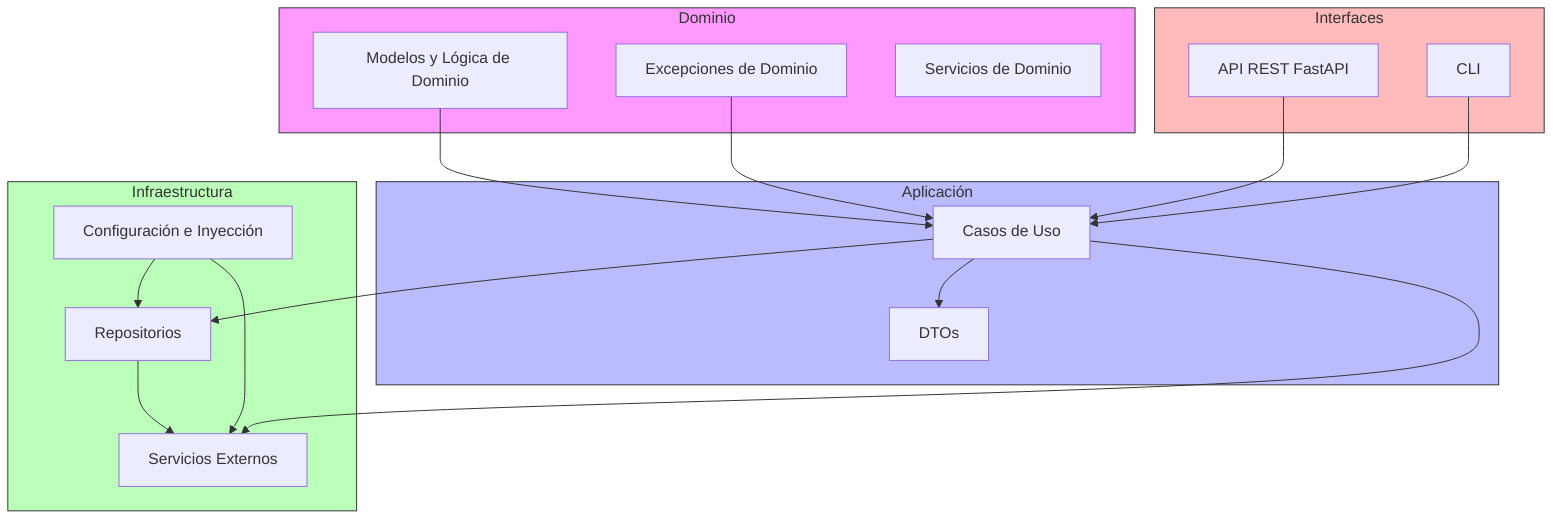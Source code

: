 flowchart TD
    subgraph Domain["Dominio"]
        DM["Modelos y Lógica de Dominio"]
        DE["Excepciones de Dominio"]
        DS["Servicios de Dominio"]
    end

    subgraph Application["Aplicación"]
        UC["Casos de Uso"]
        DTO["DTOs"]
    end

    subgraph Infrastructure["Infraestructura"]
        REPO["Repositorios"]
        EXT["Servicios Externos"]
        CONFIG["Configuración e Inyección"]
    end

    subgraph Interfaces["Interfaces"]
        API["API REST FastAPI"]
        CLI["CLI"]
    end

    DM --> UC
    DE --> UC
    UC --> DTO

    REPO --> EXT
    CONFIG --> REPO
    CONFIG --> EXT

    UC --> REPO
    UC --> EXT

    API --> UC
    CLI --> UC

    style Domain fill:#f9f,stroke:#333
    style Application fill:#bbf,stroke:#333
    style Infrastructure fill:#bfb,stroke:#333
    style Interfaces fill:#fbb,stroke:#333